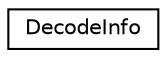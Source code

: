 digraph "Graphical Class Hierarchy"
{
  edge [fontname="Helvetica",fontsize="10",labelfontname="Helvetica",labelfontsize="10"];
  node [fontname="Helvetica",fontsize="10",shape=record];
  rankdir="LR";
  Node0 [label="DecodeInfo",height=0.2,width=0.4,color="black", fillcolor="white", style="filled",URL="$structDecodeInfo.html"];
}
